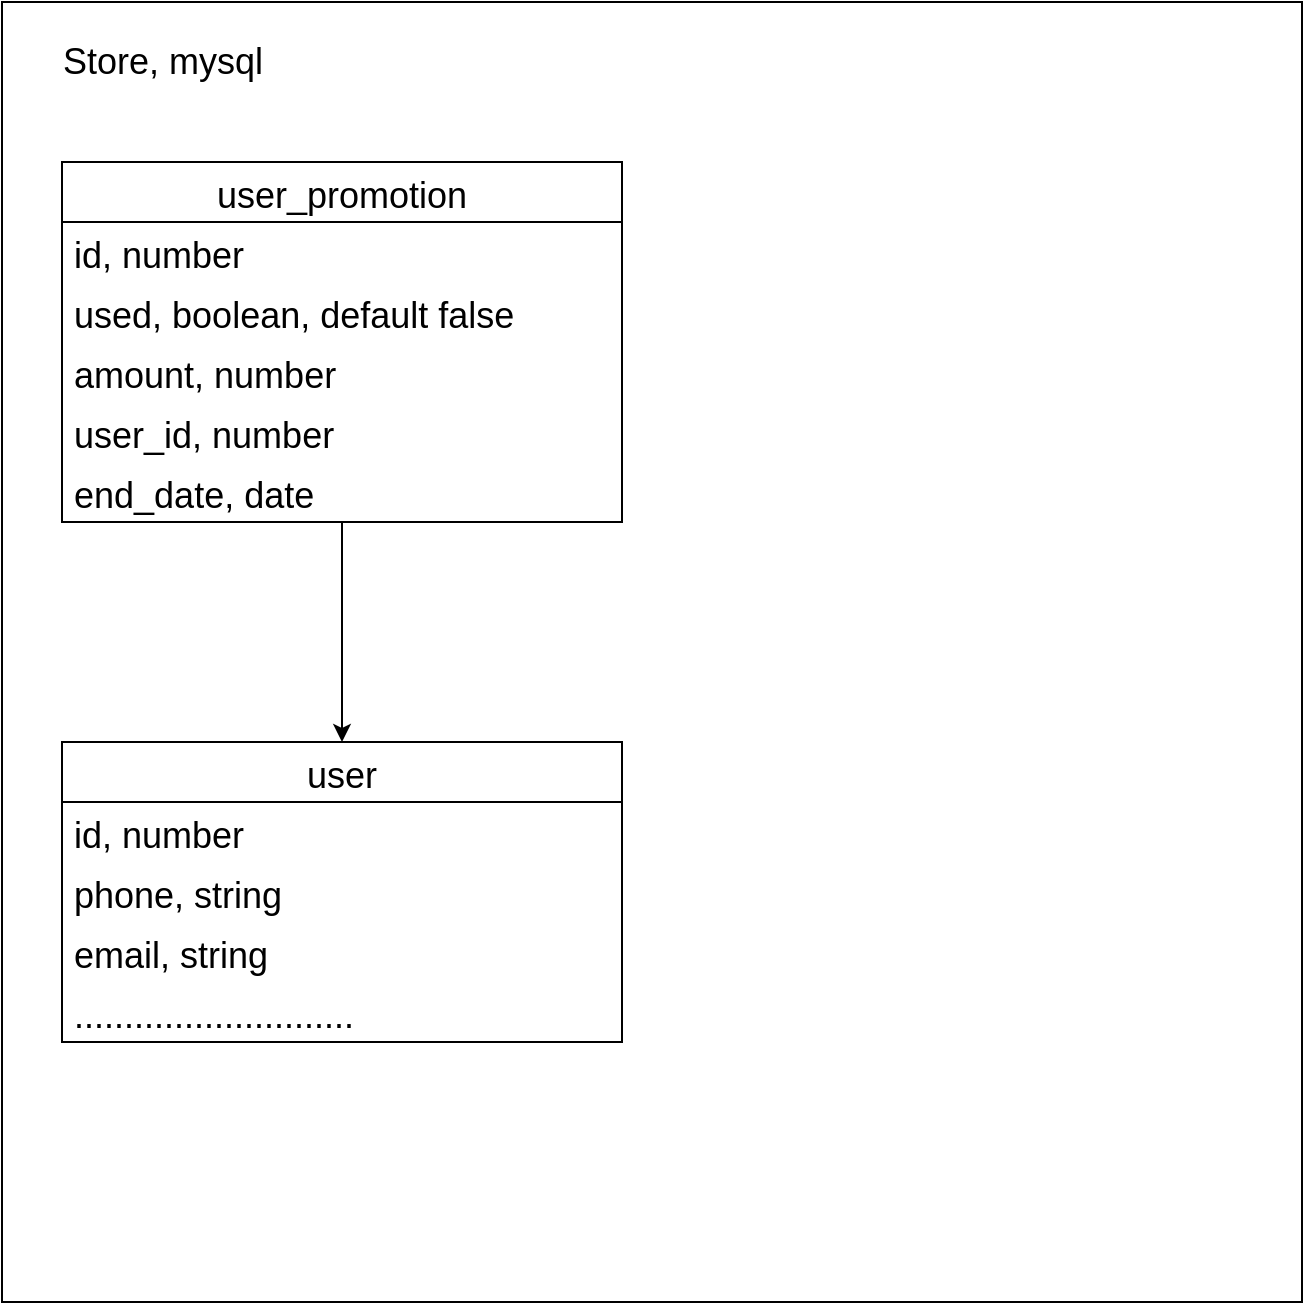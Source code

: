 <mxfile version="18.1.2" type="github">
  <diagram id="vmI7mMUzF1Ovgu6gkRTT" name="Page-1">
    <mxGraphModel dx="2142" dy="965" grid="1" gridSize="10" guides="1" tooltips="1" connect="1" arrows="1" fold="1" page="1" pageScale="1" pageWidth="850" pageHeight="1100" math="0" shadow="0">
      <root>
        <mxCell id="0" />
        <mxCell id="1" parent="0" />
        <mxCell id="XHVd93EIHzynzg2FaFqQ-1" value="" style="whiteSpace=wrap;html=1;aspect=fixed;" vertex="1" parent="1">
          <mxGeometry x="820" y="200" width="650" height="650" as="geometry" />
        </mxCell>
        <mxCell id="XHVd93EIHzynzg2FaFqQ-2" value="&lt;font style=&quot;font-size: 18px;&quot;&gt;Store, mysql&lt;/font&gt;" style="text;html=1;align=center;verticalAlign=middle;resizable=0;points=[];autosize=1;strokeColor=none;fillColor=none;" vertex="1" parent="1">
          <mxGeometry x="840" y="220" width="120" height="20" as="geometry" />
        </mxCell>
        <mxCell id="XHVd93EIHzynzg2FaFqQ-29" value="" style="edgeStyle=orthogonalEdgeStyle;rounded=0;orthogonalLoop=1;jettySize=auto;html=1;fontSize=18;" edge="1" parent="1" source="XHVd93EIHzynzg2FaFqQ-5" target="XHVd93EIHzynzg2FaFqQ-23">
          <mxGeometry relative="1" as="geometry" />
        </mxCell>
        <mxCell id="XHVd93EIHzynzg2FaFqQ-5" value="user_promotion" style="swimlane;fontStyle=0;childLayout=stackLayout;horizontal=1;startSize=30;horizontalStack=0;resizeParent=1;resizeParentMax=0;resizeLast=0;collapsible=1;marginBottom=0;fontSize=18;" vertex="1" parent="1">
          <mxGeometry x="850" y="280" width="280" height="180" as="geometry">
            <mxRectangle x="860" y="350" width="160" height="30" as="alternateBounds" />
          </mxGeometry>
        </mxCell>
        <mxCell id="XHVd93EIHzynzg2FaFqQ-6" value="id, number" style="text;strokeColor=none;fillColor=none;align=left;verticalAlign=middle;spacingLeft=4;spacingRight=4;overflow=hidden;points=[[0,0.5],[1,0.5]];portConstraint=eastwest;rotatable=0;fontSize=18;" vertex="1" parent="XHVd93EIHzynzg2FaFqQ-5">
          <mxGeometry y="30" width="280" height="30" as="geometry" />
        </mxCell>
        <mxCell id="XHVd93EIHzynzg2FaFqQ-7" value="used, boolean, default false" style="text;strokeColor=none;fillColor=none;align=left;verticalAlign=middle;spacingLeft=4;spacingRight=4;overflow=hidden;points=[[0,0.5],[1,0.5]];portConstraint=eastwest;rotatable=0;fontSize=18;" vertex="1" parent="XHVd93EIHzynzg2FaFqQ-5">
          <mxGeometry y="60" width="280" height="30" as="geometry" />
        </mxCell>
        <mxCell id="XHVd93EIHzynzg2FaFqQ-8" value="amount, number" style="text;strokeColor=none;fillColor=none;align=left;verticalAlign=middle;spacingLeft=4;spacingRight=4;overflow=hidden;points=[[0,0.5],[1,0.5]];portConstraint=eastwest;rotatable=0;fontSize=18;" vertex="1" parent="XHVd93EIHzynzg2FaFqQ-5">
          <mxGeometry y="90" width="280" height="30" as="geometry" />
        </mxCell>
        <mxCell id="XHVd93EIHzynzg2FaFqQ-14" value="user_id, number" style="text;strokeColor=none;fillColor=none;align=left;verticalAlign=middle;spacingLeft=4;spacingRight=4;overflow=hidden;points=[[0,0.5],[1,0.5]];portConstraint=eastwest;rotatable=0;fontSize=18;" vertex="1" parent="XHVd93EIHzynzg2FaFqQ-5">
          <mxGeometry y="120" width="280" height="30" as="geometry" />
        </mxCell>
        <mxCell id="XHVd93EIHzynzg2FaFqQ-17" value="end_date, date" style="text;strokeColor=none;fillColor=none;align=left;verticalAlign=middle;spacingLeft=4;spacingRight=4;overflow=hidden;points=[[0,0.5],[1,0.5]];portConstraint=eastwest;rotatable=0;fontSize=18;" vertex="1" parent="XHVd93EIHzynzg2FaFqQ-5">
          <mxGeometry y="150" width="280" height="30" as="geometry" />
        </mxCell>
        <mxCell id="XHVd93EIHzynzg2FaFqQ-23" value="user" style="swimlane;fontStyle=0;childLayout=stackLayout;horizontal=1;startSize=30;horizontalStack=0;resizeParent=1;resizeParentMax=0;resizeLast=0;collapsible=1;marginBottom=0;fontSize=18;" vertex="1" parent="1">
          <mxGeometry x="850" y="570" width="280" height="150" as="geometry">
            <mxRectangle x="860" y="350" width="160" height="30" as="alternateBounds" />
          </mxGeometry>
        </mxCell>
        <mxCell id="XHVd93EIHzynzg2FaFqQ-24" value="id, number" style="text;strokeColor=none;fillColor=none;align=left;verticalAlign=middle;spacingLeft=4;spacingRight=4;overflow=hidden;points=[[0,0.5],[1,0.5]];portConstraint=eastwest;rotatable=0;fontSize=18;" vertex="1" parent="XHVd93EIHzynzg2FaFqQ-23">
          <mxGeometry y="30" width="280" height="30" as="geometry" />
        </mxCell>
        <mxCell id="XHVd93EIHzynzg2FaFqQ-25" value="phone, string" style="text;strokeColor=none;fillColor=none;align=left;verticalAlign=middle;spacingLeft=4;spacingRight=4;overflow=hidden;points=[[0,0.5],[1,0.5]];portConstraint=eastwest;rotatable=0;fontSize=18;" vertex="1" parent="XHVd93EIHzynzg2FaFqQ-23">
          <mxGeometry y="60" width="280" height="30" as="geometry" />
        </mxCell>
        <mxCell id="XHVd93EIHzynzg2FaFqQ-26" value="email, string" style="text;strokeColor=none;fillColor=none;align=left;verticalAlign=middle;spacingLeft=4;spacingRight=4;overflow=hidden;points=[[0,0.5],[1,0.5]];portConstraint=eastwest;rotatable=0;fontSize=18;" vertex="1" parent="XHVd93EIHzynzg2FaFqQ-23">
          <mxGeometry y="90" width="280" height="30" as="geometry" />
        </mxCell>
        <mxCell id="XHVd93EIHzynzg2FaFqQ-27" value="............................" style="text;strokeColor=none;fillColor=none;align=left;verticalAlign=middle;spacingLeft=4;spacingRight=4;overflow=hidden;points=[[0,0.5],[1,0.5]];portConstraint=eastwest;rotatable=0;fontSize=18;" vertex="1" parent="XHVd93EIHzynzg2FaFqQ-23">
          <mxGeometry y="120" width="280" height="30" as="geometry" />
        </mxCell>
      </root>
    </mxGraphModel>
  </diagram>
</mxfile>
